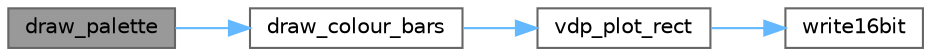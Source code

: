 digraph "draw_palette"
{
 // LATEX_PDF_SIZE
  bgcolor="transparent";
  edge [fontname=Helvetica,fontsize=10,labelfontname=Helvetica,labelfontsize=10];
  node [fontname=Helvetica,fontsize=10,shape=box,height=0.2,width=0.4];
  rankdir="LR";
  Node1 [id="Node000001",label="draw_palette",height=0.2,width=0.4,color="gray40", fillcolor="grey60", style="filled", fontcolor="black",tooltip=" "];
  Node1 -> Node2 [id="edge4_Node000001_Node000002",color="steelblue1",style="solid",tooltip=" "];
  Node2 [id="Node000002",label="draw_colour_bars",height=0.2,width=0.4,color="grey40", fillcolor="white", style="filled",URL="$colour__bars_8c.html#a01913054a73767b81ad3ff857feb19c6",tooltip=" "];
  Node2 -> Node3 [id="edge5_Node000002_Node000003",color="steelblue1",style="solid",tooltip=" "];
  Node3 [id="Node000003",label="vdp_plot_rect",height=0.2,width=0.4,color="grey40", fillcolor="white", style="filled",URL="$graphics_8c.html#a4f96120c506f2b22cc3f4c7792e0d86a",tooltip=" "];
  Node3 -> Node4 [id="edge6_Node000003_Node000004",color="steelblue1",style="solid",tooltip=" "];
  Node4 [id="Node000004",label="write16bit",height=0.2,width=0.4,color="grey40", fillcolor="white", style="filled",URL="$utils_8c.html#ad1c403a5b0d221c03e8563f389d74b10",tooltip="Writes a 16 bit value to the VDP."];
}
